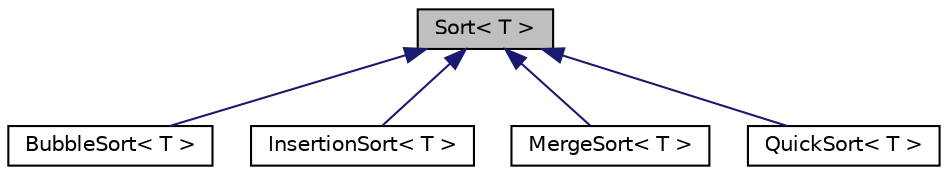 digraph "Sort&lt; T &gt;"
{
  edge [fontname="Helvetica",fontsize="10",labelfontname="Helvetica",labelfontsize="10"];
  node [fontname="Helvetica",fontsize="10",shape=record];
  Node0 [label="Sort\< T \>",height=0.2,width=0.4,color="black", fillcolor="grey75", style="filled", fontcolor="black"];
  Node0 -> Node1 [dir="back",color="midnightblue",fontsize="10",style="solid",fontname="Helvetica"];
  Node1 [label="BubbleSort\< T \>",height=0.2,width=0.4,color="black", fillcolor="white", style="filled",URL="$classBubbleSort.html",tooltip="Class implements Sort interface. It sort arrays by Bubble sort. "];
  Node0 -> Node2 [dir="back",color="midnightblue",fontsize="10",style="solid",fontname="Helvetica"];
  Node2 [label="InsertionSort\< T \>",height=0.2,width=0.4,color="black", fillcolor="white", style="filled",URL="$classInsertionSort.html",tooltip="Class implements Sort interface. It sort array by Insertion sort. "];
  Node0 -> Node3 [dir="back",color="midnightblue",fontsize="10",style="solid",fontname="Helvetica"];
  Node3 [label="MergeSort\< T \>",height=0.2,width=0.4,color="black", fillcolor="white", style="filled",URL="$classMergeSort.html",tooltip="Class implements Sort interface. It sort array by Marge sort. "];
  Node0 -> Node4 [dir="back",color="midnightblue",fontsize="10",style="solid",fontname="Helvetica"];
  Node4 [label="QuickSort\< T \>",height=0.2,width=0.4,color="black", fillcolor="white", style="filled",URL="$classQuickSort.html",tooltip="Class implements Sort interface. It sort array by Quick sort. "];
}
